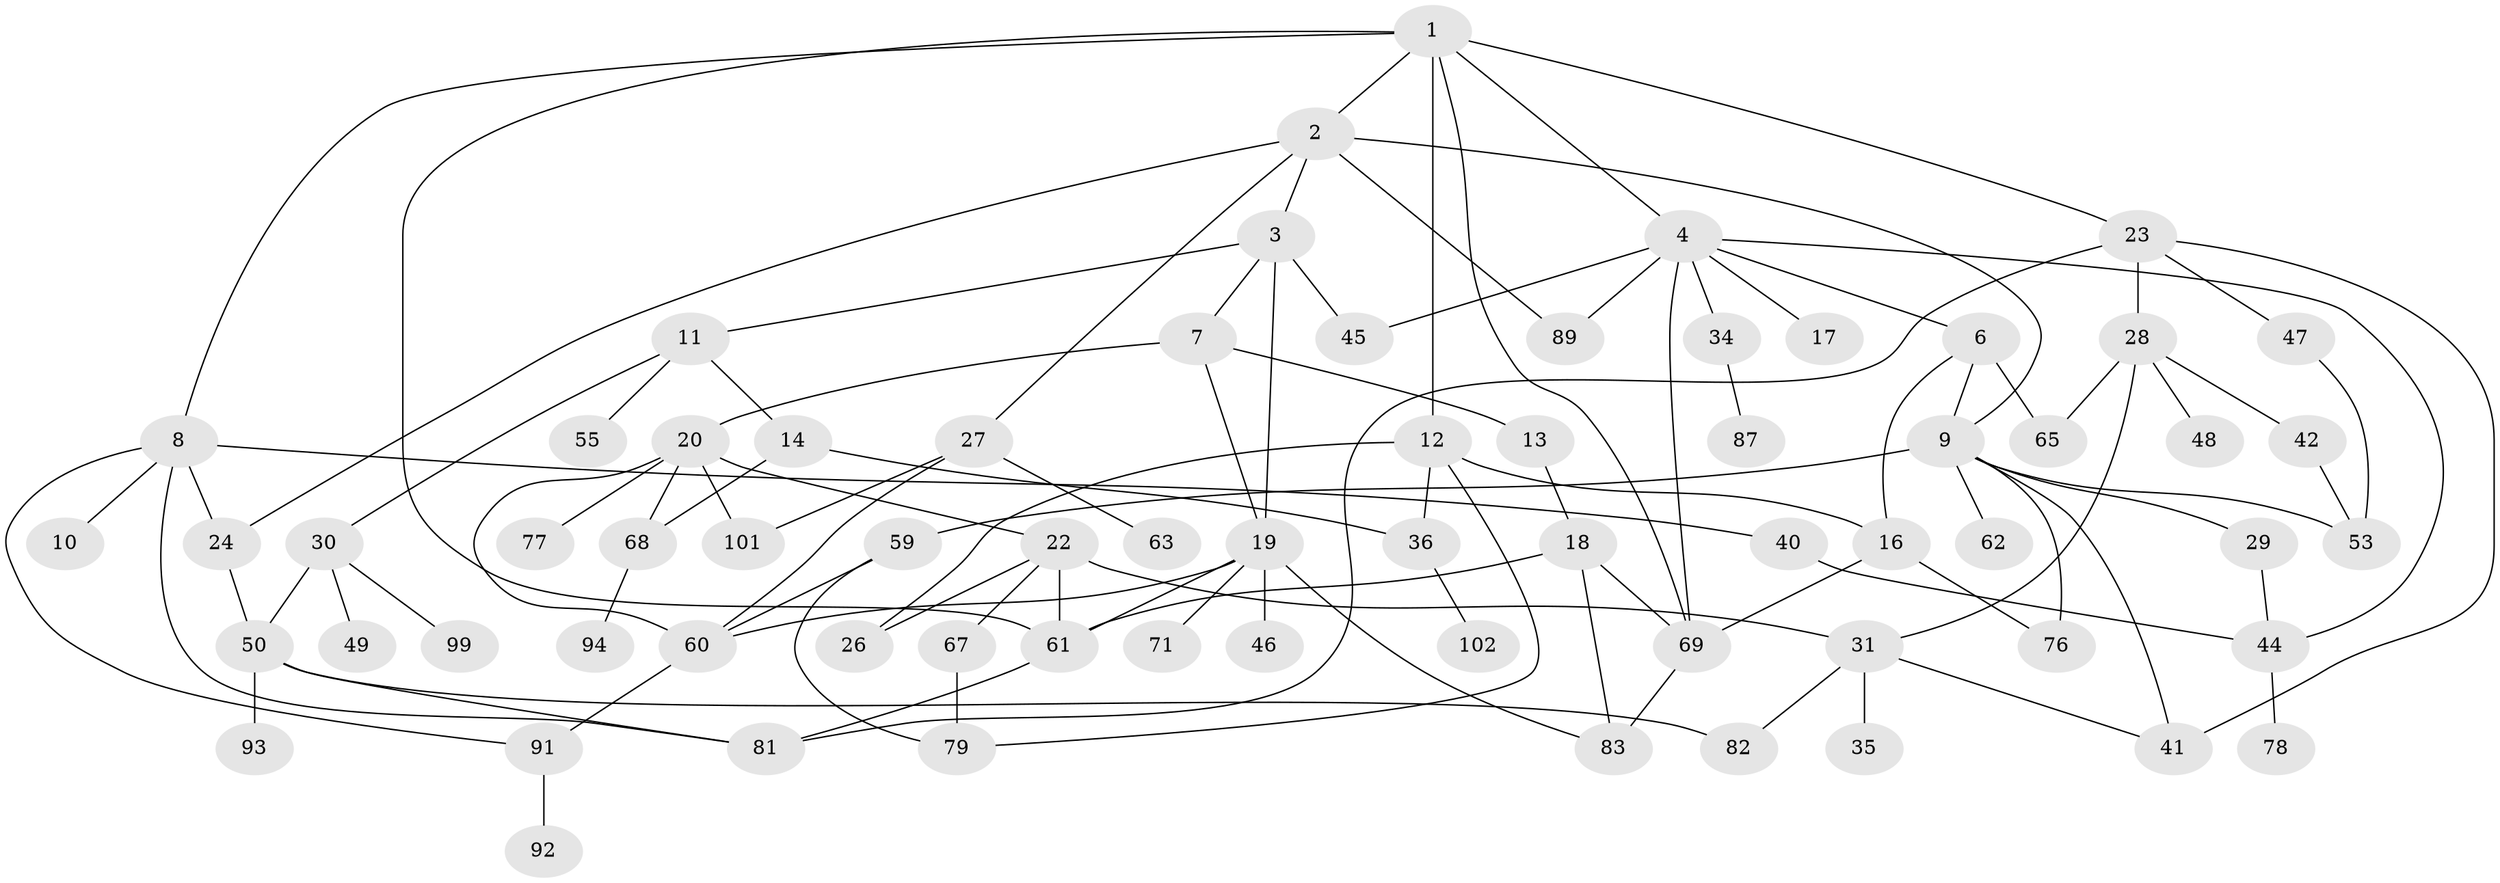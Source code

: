 // original degree distribution, {7: 0.009708737864077669, 5: 0.06796116504854369, 6: 0.04854368932038835, 3: 0.1941747572815534, 4: 0.1553398058252427, 1: 0.23300970873786409, 2: 0.2912621359223301}
// Generated by graph-tools (version 1.1) at 2025/41/03/06/25 10:41:26]
// undirected, 68 vertices, 105 edges
graph export_dot {
graph [start="1"]
  node [color=gray90,style=filled];
  1;
  2 [super="+5"];
  3;
  4 [super="+25"];
  6 [super="+51"];
  7;
  8 [super="+38"];
  9 [super="+21"];
  10;
  11 [super="+15"];
  12 [super="+39"];
  13 [super="+32"];
  14;
  16;
  17;
  18 [super="+97"];
  19 [super="+33"];
  20 [super="+52"];
  22 [super="+37"];
  23 [super="+43"];
  24 [super="+64"];
  26;
  27 [super="+66"];
  28 [super="+58"];
  29;
  30;
  31 [super="+73"];
  34 [super="+98"];
  35;
  36 [super="+100"];
  40;
  41 [super="+57"];
  42 [super="+96"];
  44 [super="+54"];
  45;
  46;
  47 [super="+84"];
  48;
  49 [super="+56"];
  50 [super="+103"];
  53;
  55;
  59 [super="+70"];
  60 [super="+86"];
  61 [super="+85"];
  62;
  63;
  65 [super="+90"];
  67 [super="+75"];
  68 [super="+74"];
  69 [super="+72"];
  71;
  76;
  77;
  78 [super="+95"];
  79 [super="+80"];
  81 [super="+88"];
  82;
  83;
  87;
  89;
  91;
  92;
  93;
  94;
  99;
  101;
  102;
  1 -- 2;
  1 -- 4;
  1 -- 8;
  1 -- 12;
  1 -- 23;
  1 -- 61;
  1 -- 69;
  2 -- 3;
  2 -- 9;
  2 -- 89;
  2 -- 24;
  2 -- 27;
  3 -- 7;
  3 -- 11;
  3 -- 19;
  3 -- 45;
  4 -- 6;
  4 -- 17;
  4 -- 34;
  4 -- 89;
  4 -- 45;
  4 -- 69;
  4 -- 44;
  6 -- 65;
  6 -- 16;
  6 -- 9;
  7 -- 13;
  7 -- 20;
  7 -- 19;
  8 -- 10;
  8 -- 40;
  8 -- 91;
  8 -- 81;
  8 -- 24;
  9 -- 41;
  9 -- 62;
  9 -- 53;
  9 -- 59;
  9 -- 76;
  9 -- 29;
  11 -- 14;
  11 -- 55;
  11 -- 30;
  12 -- 16;
  12 -- 26;
  12 -- 79;
  12 -- 36;
  13 -- 18;
  14 -- 36;
  14 -- 68;
  16 -- 76;
  16 -- 69;
  18 -- 61;
  18 -- 69;
  18 -- 83;
  19 -- 46;
  19 -- 61;
  19 -- 83;
  19 -- 60;
  19 -- 71;
  20 -- 22;
  20 -- 101;
  20 -- 77;
  20 -- 68;
  20 -- 60;
  22 -- 67;
  22 -- 31;
  22 -- 26;
  22 -- 61;
  23 -- 28;
  23 -- 47;
  23 -- 81;
  23 -- 41;
  24 -- 50;
  27 -- 63;
  27 -- 60;
  27 -- 101;
  28 -- 31;
  28 -- 42;
  28 -- 48;
  28 -- 65;
  29 -- 44;
  30 -- 49;
  30 -- 99;
  30 -- 50;
  31 -- 35;
  31 -- 82;
  31 -- 41;
  34 -- 87;
  36 -- 102;
  40 -- 44;
  42 -- 53;
  44 -- 78;
  47 -- 53;
  50 -- 93;
  50 -- 82;
  50 -- 81;
  59 -- 60;
  59 -- 79;
  60 -- 91;
  61 -- 81;
  67 -- 79;
  68 -- 94;
  69 -- 83;
  91 -- 92;
}
